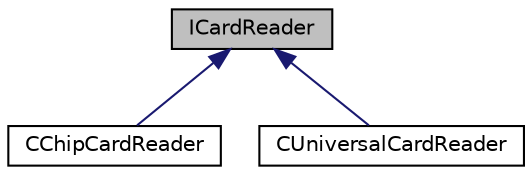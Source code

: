digraph "ICardReader"
{
  edge [fontname="Helvetica",fontsize="10",labelfontname="Helvetica",labelfontsize="10"];
  node [fontname="Helvetica",fontsize="10",shape=record];
  Node1 [label="ICardReader",height=0.2,width=0.4,color="black", fillcolor="grey75", style="filled", fontcolor="black"];
  Node1 -> Node2 [dir="back",color="midnightblue",fontsize="10",style="solid",fontname="Helvetica"];
  Node2 [label="CChipCardReader",height=0.2,width=0.4,color="black", fillcolor="white", style="filled",URL="$classCChipCardReader.html",tooltip="Third party chip card reader. "];
  Node1 -> Node3 [dir="back",color="midnightblue",fontsize="10",style="solid",fontname="Helvetica"];
  Node3 [label="CUniversalCardReader",height=0.2,width=0.4,color="black", fillcolor="white", style="filled",URL="$classCUniversalCardReader.html",tooltip="Universal Card Reader (decorates card reader) "];
}

